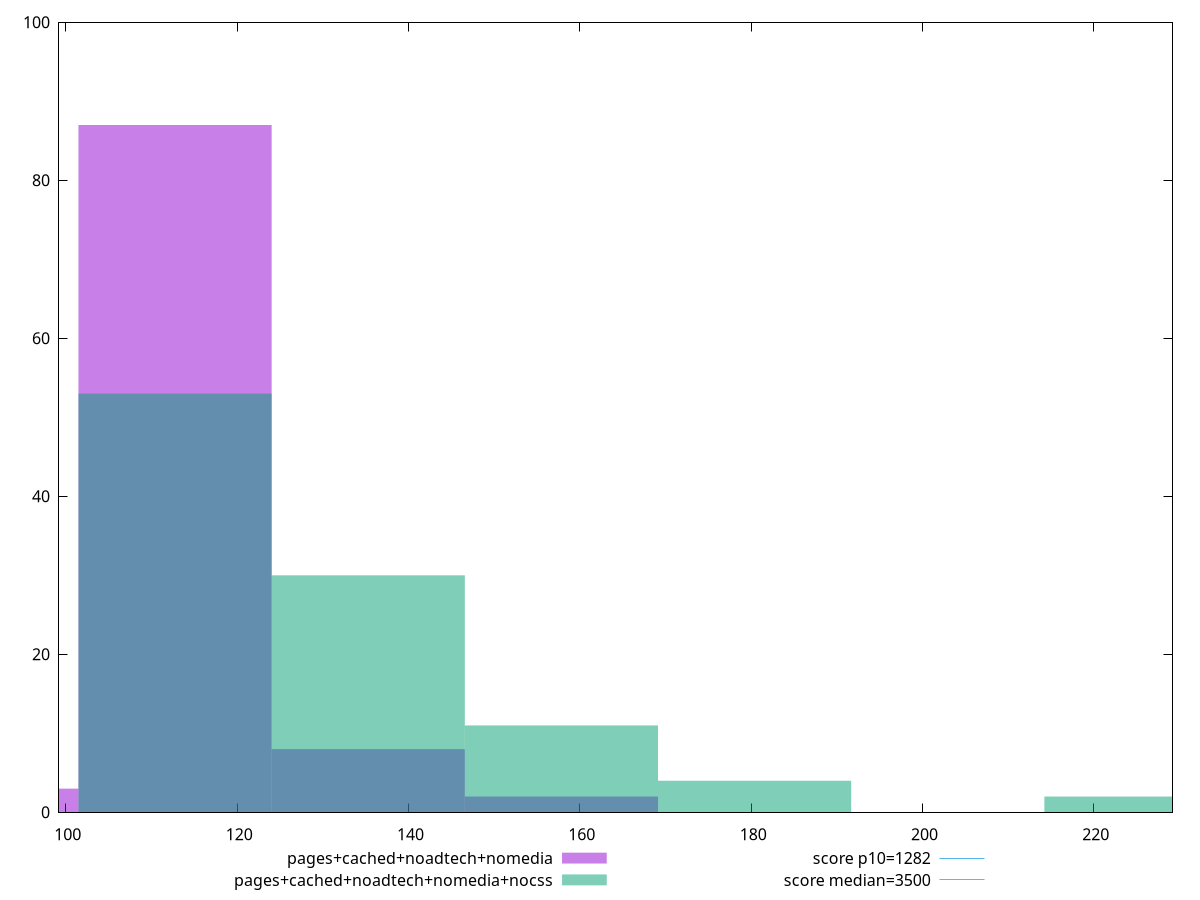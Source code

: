 reset

$pagesCachedNoadtechNomedia <<EOF
112.75142961148349 87
90.2011436891868 3
135.3017155337802 8
157.8520014560769 2
EOF

$pagesCachedNoadtechNomediaNocss <<EOF
135.3017155337802 30
112.75142961148349 53
157.8520014560769 11
180.4022873783736 4
225.50285922296698 2
EOF

set key outside below
set boxwidth 22.5502859222967
set xrange [99.20399999999998:229.18399999999997]
set yrange [0:100]
set trange [0:100]
set style fill transparent solid 0.5 noborder

set parametric
set terminal svg size 640, 500 enhanced background rgb 'white'
set output "report_00009_2021-02-08T22-37-41.559Z/bootup-time/comparison/histogram/3_vs_4.svg"

plot $pagesCachedNoadtechNomedia title "pages+cached+noadtech+nomedia" with boxes, \
     $pagesCachedNoadtechNomediaNocss title "pages+cached+noadtech+nomedia+nocss" with boxes, \
     1282,t title "score p10=1282", \
     3500,t title "score median=3500"

reset
